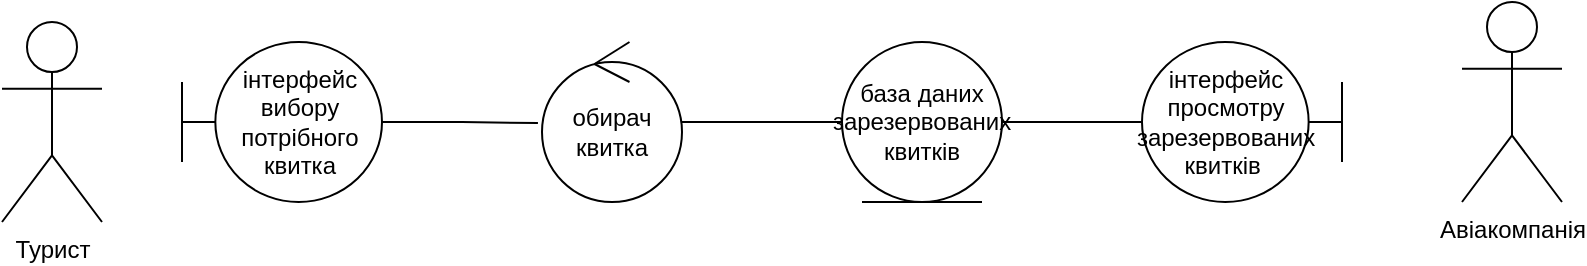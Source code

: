 <mxfile version="14.4.8" type="device"><diagram id="NRMIMbVQs4s5Jj_ZDm8z" name="Page-1"><mxGraphModel dx="1038" dy="588" grid="1" gridSize="10" guides="1" tooltips="1" connect="1" arrows="1" fold="1" page="1" pageScale="1" pageWidth="1169" pageHeight="827" math="0" shadow="0"><root><mxCell id="0"/><mxCell id="1" parent="0"/><mxCell id="Bl3go7rka2Hz74K1NrYK-1" value="Турист" style="shape=umlActor;verticalLabelPosition=bottom;verticalAlign=top;html=1;" vertex="1" parent="1"><mxGeometry x="130" y="150" width="50" height="100" as="geometry"/></mxCell><mxCell id="Bl3go7rka2Hz74K1NrYK-2" value="Авіакомпанія" style="shape=umlActor;verticalLabelPosition=bottom;verticalAlign=top;html=1;" vertex="1" parent="1"><mxGeometry x="860" y="140" width="50" height="100" as="geometry"/></mxCell><mxCell id="Bl3go7rka2Hz74K1NrYK-7" style="edgeStyle=orthogonalEdgeStyle;rounded=0;orthogonalLoop=1;jettySize=auto;html=1;entryX=-0.029;entryY=0.507;entryDx=0;entryDy=0;entryPerimeter=0;endArrow=none;endFill=0;" edge="1" parent="1" source="Bl3go7rka2Hz74K1NrYK-3" target="Bl3go7rka2Hz74K1NrYK-4"><mxGeometry relative="1" as="geometry"/></mxCell><mxCell id="Bl3go7rka2Hz74K1NrYK-3" value="інтерфейс вибору потрібного квитка" style="shape=umlBoundary;whiteSpace=wrap;html=1;" vertex="1" parent="1"><mxGeometry x="220" y="160" width="100" height="80" as="geometry"/></mxCell><mxCell id="Bl3go7rka2Hz74K1NrYK-8" style="edgeStyle=orthogonalEdgeStyle;rounded=0;orthogonalLoop=1;jettySize=auto;html=1;endArrow=none;endFill=0;" edge="1" parent="1" source="Bl3go7rka2Hz74K1NrYK-4" target="Bl3go7rka2Hz74K1NrYK-5"><mxGeometry relative="1" as="geometry"/></mxCell><mxCell id="Bl3go7rka2Hz74K1NrYK-4" value="обирач квитка" style="ellipse;shape=umlControl;whiteSpace=wrap;html=1;" vertex="1" parent="1"><mxGeometry x="400" y="160" width="70" height="80" as="geometry"/></mxCell><mxCell id="Bl3go7rka2Hz74K1NrYK-9" style="edgeStyle=orthogonalEdgeStyle;rounded=0;orthogonalLoop=1;jettySize=auto;html=1;endArrow=none;endFill=0;" edge="1" parent="1" source="Bl3go7rka2Hz74K1NrYK-5" target="Bl3go7rka2Hz74K1NrYK-6"><mxGeometry relative="1" as="geometry"/></mxCell><mxCell id="Bl3go7rka2Hz74K1NrYK-5" value="база даних зарезервованих квитків" style="ellipse;shape=umlEntity;whiteSpace=wrap;html=1;" vertex="1" parent="1"><mxGeometry x="550" y="160" width="80" height="80" as="geometry"/></mxCell><mxCell id="Bl3go7rka2Hz74K1NrYK-6" value="інтерфейс просмотру зарезервованих квитків&amp;nbsp;" style="shape=umlBoundary;whiteSpace=wrap;html=1;direction=west;" vertex="1" parent="1"><mxGeometry x="700" y="160" width="100" height="80" as="geometry"/></mxCell></root></mxGraphModel></diagram></mxfile>